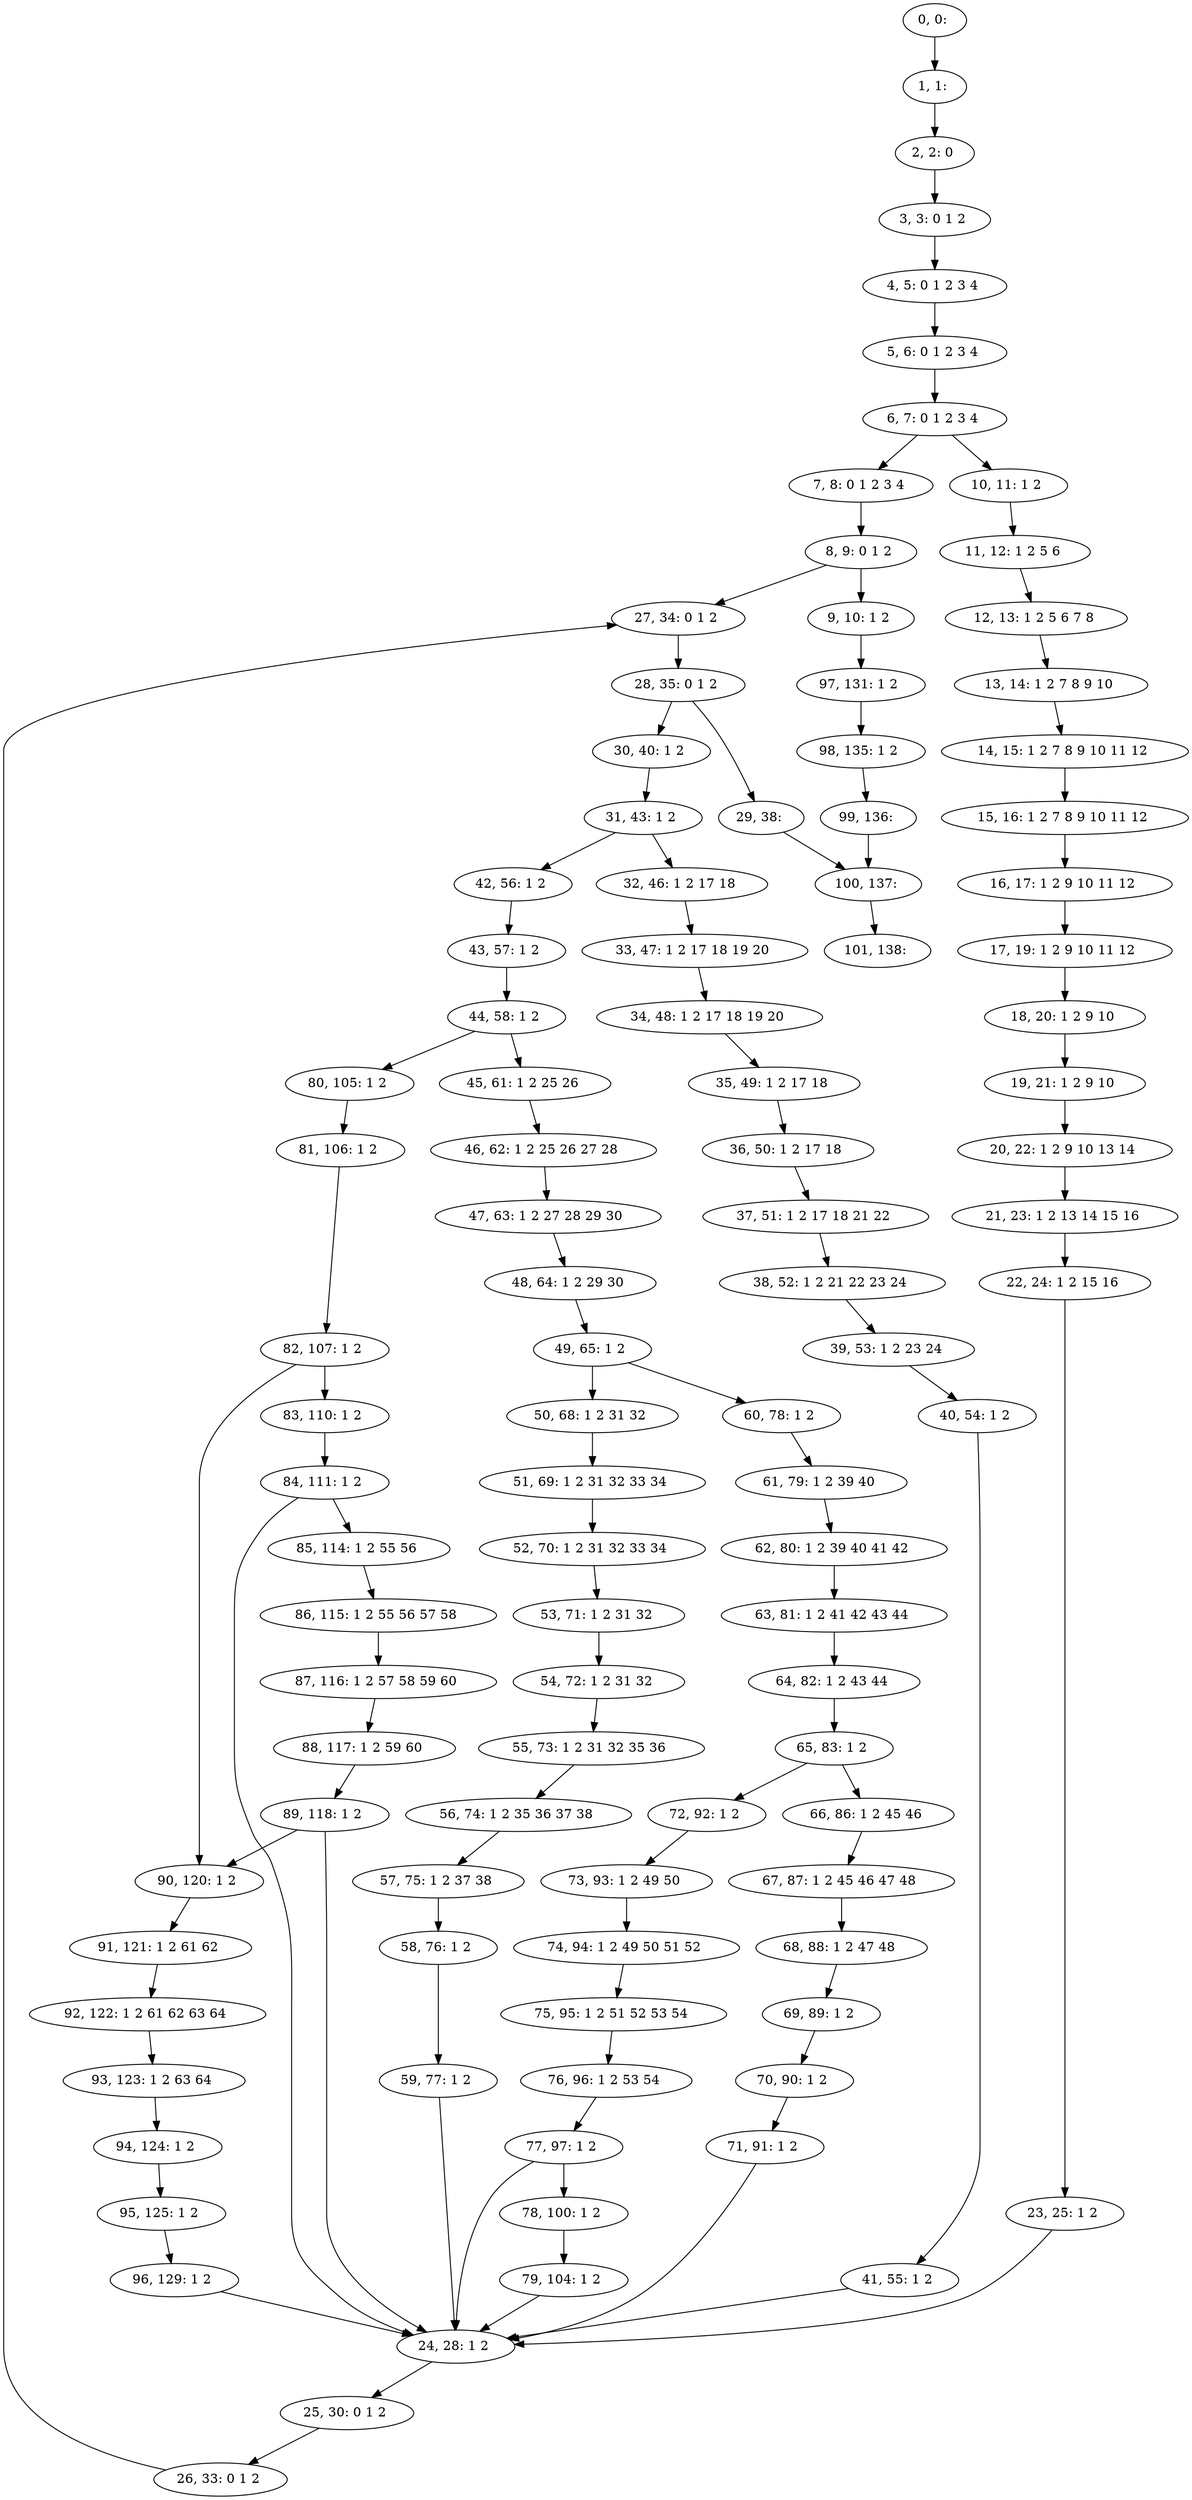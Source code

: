 digraph G {
0[label="0, 0: "];
1[label="1, 1: "];
2[label="2, 2: 0 "];
3[label="3, 3: 0 1 2 "];
4[label="4, 5: 0 1 2 3 4 "];
5[label="5, 6: 0 1 2 3 4 "];
6[label="6, 7: 0 1 2 3 4 "];
7[label="7, 8: 0 1 2 3 4 "];
8[label="8, 9: 0 1 2 "];
9[label="9, 10: 1 2 "];
10[label="10, 11: 1 2 "];
11[label="11, 12: 1 2 5 6 "];
12[label="12, 13: 1 2 5 6 7 8 "];
13[label="13, 14: 1 2 7 8 9 10 "];
14[label="14, 15: 1 2 7 8 9 10 11 12 "];
15[label="15, 16: 1 2 7 8 9 10 11 12 "];
16[label="16, 17: 1 2 9 10 11 12 "];
17[label="17, 19: 1 2 9 10 11 12 "];
18[label="18, 20: 1 2 9 10 "];
19[label="19, 21: 1 2 9 10 "];
20[label="20, 22: 1 2 9 10 13 14 "];
21[label="21, 23: 1 2 13 14 15 16 "];
22[label="22, 24: 1 2 15 16 "];
23[label="23, 25: 1 2 "];
24[label="24, 28: 1 2 "];
25[label="25, 30: 0 1 2 "];
26[label="26, 33: 0 1 2 "];
27[label="27, 34: 0 1 2 "];
28[label="28, 35: 0 1 2 "];
29[label="29, 38: "];
30[label="30, 40: 1 2 "];
31[label="31, 43: 1 2 "];
32[label="32, 46: 1 2 17 18 "];
33[label="33, 47: 1 2 17 18 19 20 "];
34[label="34, 48: 1 2 17 18 19 20 "];
35[label="35, 49: 1 2 17 18 "];
36[label="36, 50: 1 2 17 18 "];
37[label="37, 51: 1 2 17 18 21 22 "];
38[label="38, 52: 1 2 21 22 23 24 "];
39[label="39, 53: 1 2 23 24 "];
40[label="40, 54: 1 2 "];
41[label="41, 55: 1 2 "];
42[label="42, 56: 1 2 "];
43[label="43, 57: 1 2 "];
44[label="44, 58: 1 2 "];
45[label="45, 61: 1 2 25 26 "];
46[label="46, 62: 1 2 25 26 27 28 "];
47[label="47, 63: 1 2 27 28 29 30 "];
48[label="48, 64: 1 2 29 30 "];
49[label="49, 65: 1 2 "];
50[label="50, 68: 1 2 31 32 "];
51[label="51, 69: 1 2 31 32 33 34 "];
52[label="52, 70: 1 2 31 32 33 34 "];
53[label="53, 71: 1 2 31 32 "];
54[label="54, 72: 1 2 31 32 "];
55[label="55, 73: 1 2 31 32 35 36 "];
56[label="56, 74: 1 2 35 36 37 38 "];
57[label="57, 75: 1 2 37 38 "];
58[label="58, 76: 1 2 "];
59[label="59, 77: 1 2 "];
60[label="60, 78: 1 2 "];
61[label="61, 79: 1 2 39 40 "];
62[label="62, 80: 1 2 39 40 41 42 "];
63[label="63, 81: 1 2 41 42 43 44 "];
64[label="64, 82: 1 2 43 44 "];
65[label="65, 83: 1 2 "];
66[label="66, 86: 1 2 45 46 "];
67[label="67, 87: 1 2 45 46 47 48 "];
68[label="68, 88: 1 2 47 48 "];
69[label="69, 89: 1 2 "];
70[label="70, 90: 1 2 "];
71[label="71, 91: 1 2 "];
72[label="72, 92: 1 2 "];
73[label="73, 93: 1 2 49 50 "];
74[label="74, 94: 1 2 49 50 51 52 "];
75[label="75, 95: 1 2 51 52 53 54 "];
76[label="76, 96: 1 2 53 54 "];
77[label="77, 97: 1 2 "];
78[label="78, 100: 1 2 "];
79[label="79, 104: 1 2 "];
80[label="80, 105: 1 2 "];
81[label="81, 106: 1 2 "];
82[label="82, 107: 1 2 "];
83[label="83, 110: 1 2 "];
84[label="84, 111: 1 2 "];
85[label="85, 114: 1 2 55 56 "];
86[label="86, 115: 1 2 55 56 57 58 "];
87[label="87, 116: 1 2 57 58 59 60 "];
88[label="88, 117: 1 2 59 60 "];
89[label="89, 118: 1 2 "];
90[label="90, 120: 1 2 "];
91[label="91, 121: 1 2 61 62 "];
92[label="92, 122: 1 2 61 62 63 64 "];
93[label="93, 123: 1 2 63 64 "];
94[label="94, 124: 1 2 "];
95[label="95, 125: 1 2 "];
96[label="96, 129: 1 2 "];
97[label="97, 131: 1 2 "];
98[label="98, 135: 1 2 "];
99[label="99, 136: "];
100[label="100, 137: "];
101[label="101, 138: "];
0->1 ;
1->2 ;
2->3 ;
3->4 ;
4->5 ;
5->6 ;
6->7 ;
6->10 ;
7->8 ;
8->9 ;
8->27 ;
9->97 ;
10->11 ;
11->12 ;
12->13 ;
13->14 ;
14->15 ;
15->16 ;
16->17 ;
17->18 ;
18->19 ;
19->20 ;
20->21 ;
21->22 ;
22->23 ;
23->24 ;
24->25 ;
25->26 ;
26->27 ;
27->28 ;
28->29 ;
28->30 ;
29->100 ;
30->31 ;
31->32 ;
31->42 ;
32->33 ;
33->34 ;
34->35 ;
35->36 ;
36->37 ;
37->38 ;
38->39 ;
39->40 ;
40->41 ;
41->24 ;
42->43 ;
43->44 ;
44->45 ;
44->80 ;
45->46 ;
46->47 ;
47->48 ;
48->49 ;
49->50 ;
49->60 ;
50->51 ;
51->52 ;
52->53 ;
53->54 ;
54->55 ;
55->56 ;
56->57 ;
57->58 ;
58->59 ;
59->24 ;
60->61 ;
61->62 ;
62->63 ;
63->64 ;
64->65 ;
65->66 ;
65->72 ;
66->67 ;
67->68 ;
68->69 ;
69->70 ;
70->71 ;
71->24 ;
72->73 ;
73->74 ;
74->75 ;
75->76 ;
76->77 ;
77->78 ;
77->24 ;
78->79 ;
79->24 ;
80->81 ;
81->82 ;
82->83 ;
82->90 ;
83->84 ;
84->85 ;
84->24 ;
85->86 ;
86->87 ;
87->88 ;
88->89 ;
89->90 ;
89->24 ;
90->91 ;
91->92 ;
92->93 ;
93->94 ;
94->95 ;
95->96 ;
96->24 ;
97->98 ;
98->99 ;
99->100 ;
100->101 ;
}
